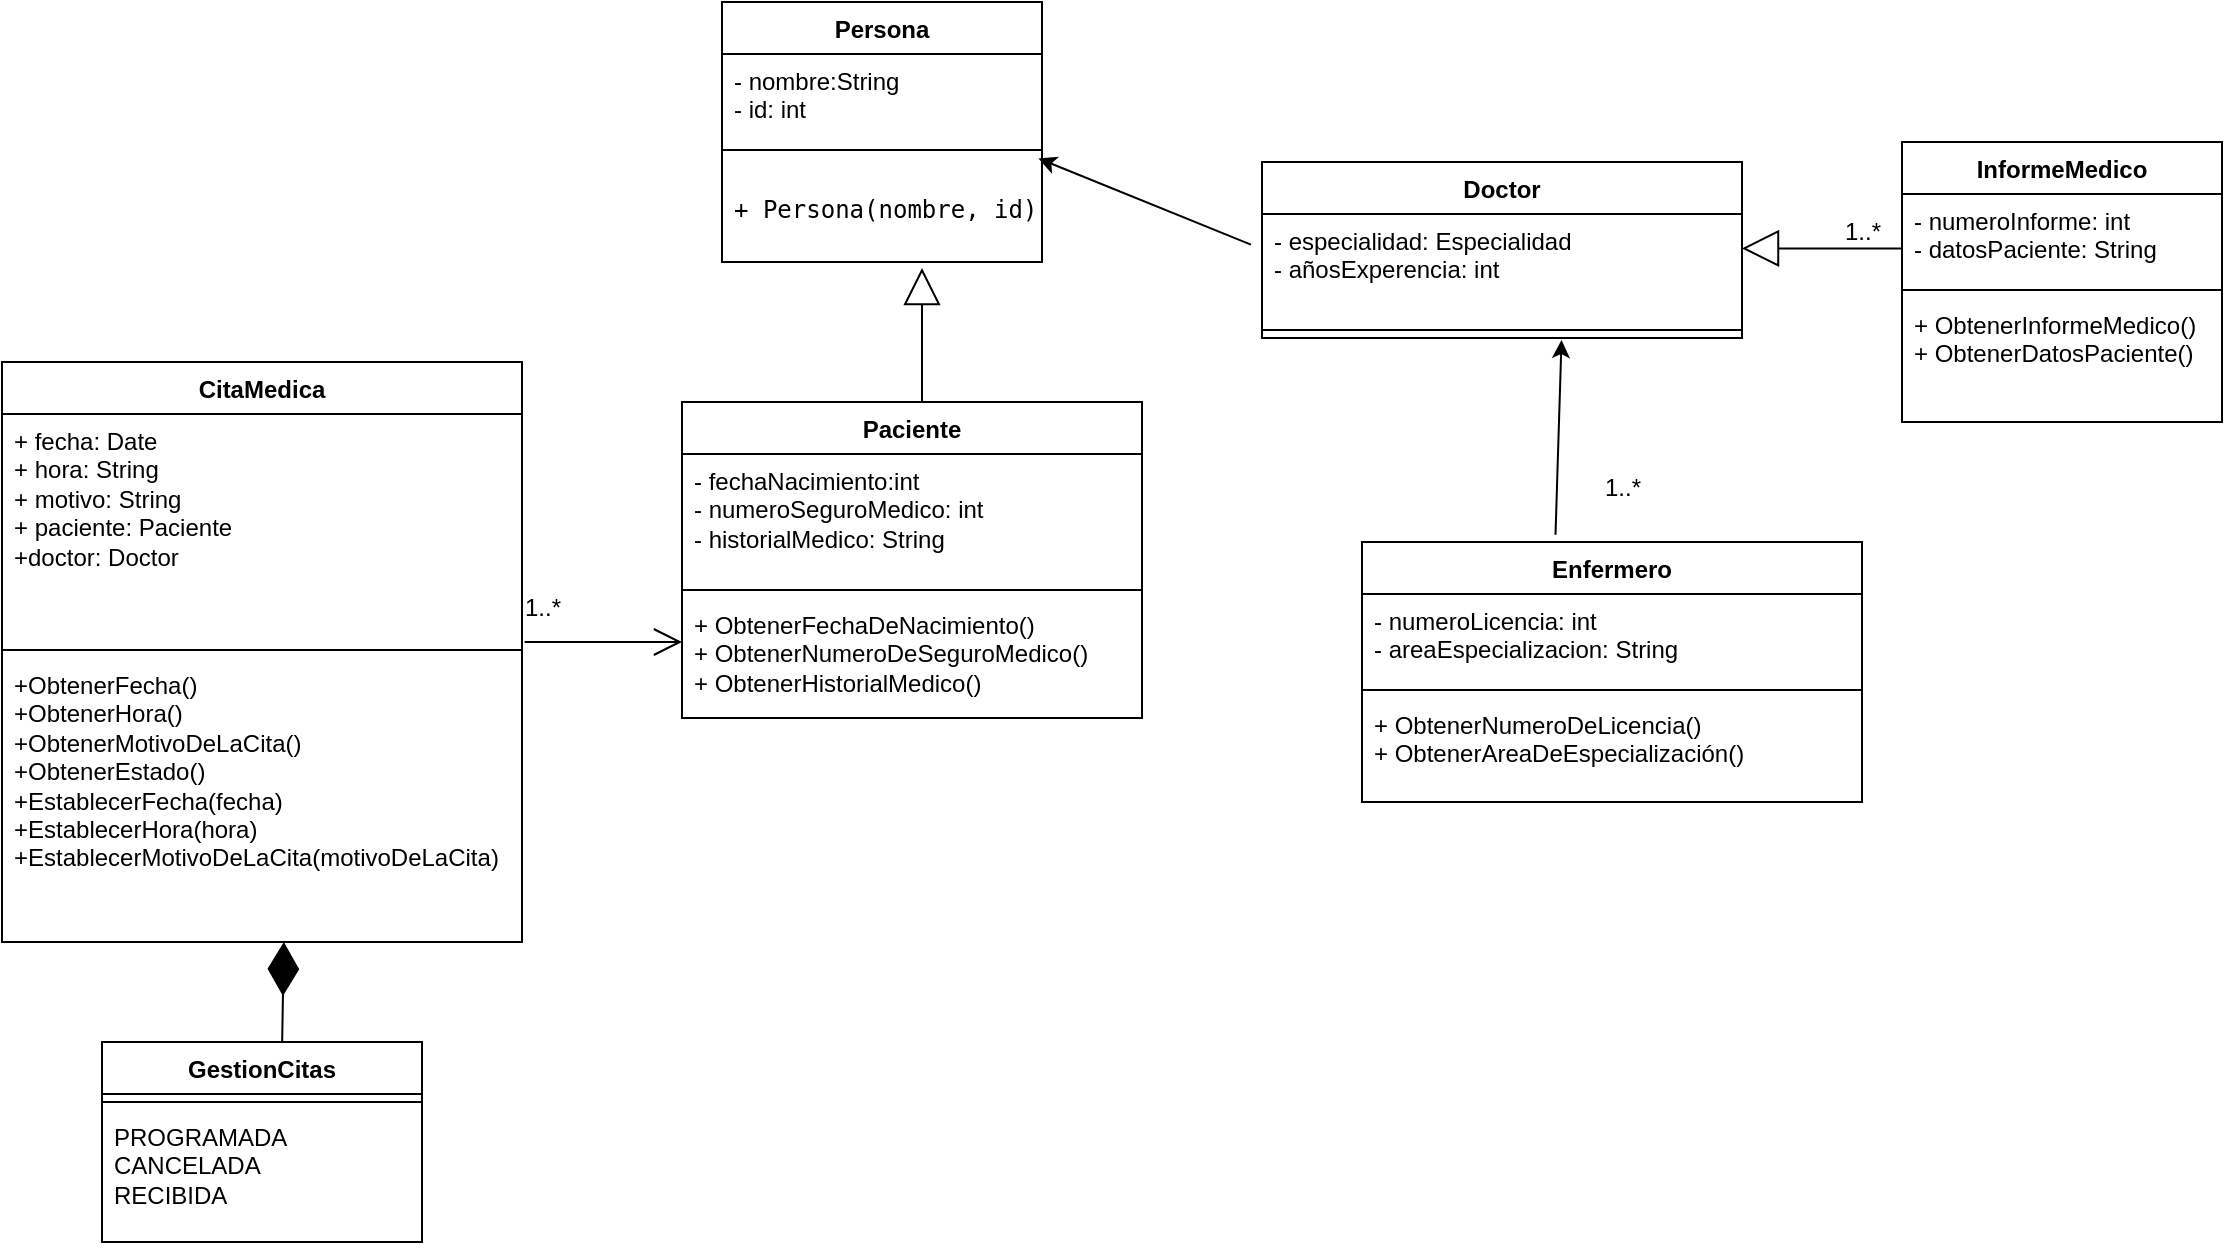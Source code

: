 <mxfile version="24.4.0" type="github">
  <diagram name="Página-1" id="jeI3qgtY-J405n5xUrlL">
    <mxGraphModel dx="926" dy="486" grid="1" gridSize="10" guides="1" tooltips="1" connect="1" arrows="1" fold="1" page="1" pageScale="1" pageWidth="3300" pageHeight="2339" math="0" shadow="0">
      <root>
        <mxCell id="0" />
        <mxCell id="1" parent="0" />
        <mxCell id="4AoyNDgUCIslxURrZOKb-1" value="Persona" style="swimlane;fontStyle=1;align=center;verticalAlign=top;childLayout=stackLayout;horizontal=1;startSize=26;horizontalStack=0;resizeParent=1;resizeParentMax=0;resizeLast=0;collapsible=1;marginBottom=0;whiteSpace=wrap;html=1;" vertex="1" parent="1">
          <mxGeometry x="420" y="40" width="160" height="130" as="geometry" />
        </mxCell>
        <mxCell id="4AoyNDgUCIslxURrZOKb-2" value="&lt;div&gt;- nombre:String&lt;/div&gt;&lt;div&gt;- id: int&lt;/div&gt;&lt;div&gt;&lt;br&gt;&lt;/div&gt;" style="text;strokeColor=none;fillColor=none;align=left;verticalAlign=top;spacingLeft=4;spacingRight=4;overflow=hidden;rotatable=0;points=[[0,0.5],[1,0.5]];portConstraint=eastwest;whiteSpace=wrap;html=1;" vertex="1" parent="4AoyNDgUCIslxURrZOKb-1">
          <mxGeometry y="26" width="160" height="44" as="geometry" />
        </mxCell>
        <mxCell id="4AoyNDgUCIslxURrZOKb-3" value="" style="line;strokeWidth=1;fillColor=none;align=left;verticalAlign=middle;spacingTop=-1;spacingLeft=3;spacingRight=3;rotatable=0;labelPosition=right;points=[];portConstraint=eastwest;strokeColor=inherit;" vertex="1" parent="4AoyNDgUCIslxURrZOKb-1">
          <mxGeometry y="70" width="160" height="8" as="geometry" />
        </mxCell>
        <mxCell id="4AoyNDgUCIslxURrZOKb-4" value="&lt;pre&gt;&lt;code class=&quot;!whitespace-pre hljs language-plaintext&quot;&gt;+ Persona(nombre, id)&lt;/code&gt;&lt;/pre&gt;" style="text;strokeColor=none;fillColor=none;align=left;verticalAlign=top;spacingLeft=4;spacingRight=4;overflow=hidden;rotatable=0;points=[[0,0.5],[1,0.5]];portConstraint=eastwest;whiteSpace=wrap;html=1;" vertex="1" parent="4AoyNDgUCIslxURrZOKb-1">
          <mxGeometry y="78" width="160" height="52" as="geometry" />
        </mxCell>
        <mxCell id="4AoyNDgUCIslxURrZOKb-5" value="" style="endArrow=block;endSize=16;endFill=0;html=1;rounded=0;entryX=0.625;entryY=1.058;entryDx=0;entryDy=0;entryPerimeter=0;" edge="1" parent="1" target="4AoyNDgUCIslxURrZOKb-4">
          <mxGeometry width="160" relative="1" as="geometry">
            <mxPoint x="520" y="240" as="sourcePoint" />
            <mxPoint x="540" y="210" as="targetPoint" />
          </mxGeometry>
        </mxCell>
        <mxCell id="4AoyNDgUCIslxURrZOKb-14" value="Paciente" style="swimlane;fontStyle=1;align=center;verticalAlign=top;childLayout=stackLayout;horizontal=1;startSize=26;horizontalStack=0;resizeParent=1;resizeParentMax=0;resizeLast=0;collapsible=1;marginBottom=0;whiteSpace=wrap;html=1;" vertex="1" parent="1">
          <mxGeometry x="400" y="240" width="230" height="158" as="geometry" />
        </mxCell>
        <mxCell id="4AoyNDgUCIslxURrZOKb-15" value="&lt;div&gt;- fechaNacimiento:int&lt;/div&gt;&lt;div&gt;- numeroSeguroMedico: int&lt;/div&gt;&lt;div&gt;- historialMedico: String&lt;/div&gt;" style="text;strokeColor=none;fillColor=none;align=left;verticalAlign=top;spacingLeft=4;spacingRight=4;overflow=hidden;rotatable=0;points=[[0,0.5],[1,0.5]];portConstraint=eastwest;whiteSpace=wrap;html=1;" vertex="1" parent="4AoyNDgUCIslxURrZOKb-14">
          <mxGeometry y="26" width="230" height="64" as="geometry" />
        </mxCell>
        <mxCell id="4AoyNDgUCIslxURrZOKb-16" value="" style="line;strokeWidth=1;fillColor=none;align=left;verticalAlign=middle;spacingTop=-1;spacingLeft=3;spacingRight=3;rotatable=0;labelPosition=right;points=[];portConstraint=eastwest;strokeColor=inherit;" vertex="1" parent="4AoyNDgUCIslxURrZOKb-14">
          <mxGeometry y="90" width="230" height="8" as="geometry" />
        </mxCell>
        <mxCell id="4AoyNDgUCIslxURrZOKb-17" value="+ ObtenerFechaDeNacimiento()&lt;br&gt;+ ObtenerNumeroDeSeguroMedico()&lt;br&gt;+ ObtenerHistorialMedico()&lt;div&gt;&lt;br/&gt;&lt;/div&gt;" style="text;strokeColor=none;fillColor=none;align=left;verticalAlign=top;spacingLeft=4;spacingRight=4;overflow=hidden;rotatable=0;points=[[0,0.5],[1,0.5]];portConstraint=eastwest;whiteSpace=wrap;html=1;" vertex="1" parent="4AoyNDgUCIslxURrZOKb-14">
          <mxGeometry y="98" width="230" height="60" as="geometry" />
        </mxCell>
        <mxCell id="4AoyNDgUCIslxURrZOKb-25" value="Doctor" style="swimlane;fontStyle=1;align=center;verticalAlign=top;childLayout=stackLayout;horizontal=1;startSize=26;horizontalStack=0;resizeParent=1;resizeParentMax=0;resizeLast=0;collapsible=1;marginBottom=0;whiteSpace=wrap;html=1;" vertex="1" parent="1">
          <mxGeometry x="690" y="120" width="240" height="88" as="geometry" />
        </mxCell>
        <mxCell id="4AoyNDgUCIslxURrZOKb-26" value="&lt;div&gt;- especialidad: Especialidad &lt;br&gt;&lt;/div&gt;&lt;div&gt;- añosExperencia: int&lt;br&gt;&lt;/div&gt;" style="text;strokeColor=none;fillColor=none;align=left;verticalAlign=top;spacingLeft=4;spacingRight=4;overflow=hidden;rotatable=0;points=[[0,0.5],[1,0.5]];portConstraint=eastwest;whiteSpace=wrap;html=1;" vertex="1" parent="4AoyNDgUCIslxURrZOKb-25">
          <mxGeometry y="26" width="240" height="54" as="geometry" />
        </mxCell>
        <mxCell id="4AoyNDgUCIslxURrZOKb-27" value="" style="line;strokeWidth=1;fillColor=none;align=left;verticalAlign=middle;spacingTop=-1;spacingLeft=3;spacingRight=3;rotatable=0;labelPosition=right;points=[];portConstraint=eastwest;strokeColor=inherit;" vertex="1" parent="4AoyNDgUCIslxURrZOKb-25">
          <mxGeometry y="80" width="240" height="8" as="geometry" />
        </mxCell>
        <mxCell id="4AoyNDgUCIslxURrZOKb-31" value="Enfermero" style="swimlane;fontStyle=1;align=center;verticalAlign=top;childLayout=stackLayout;horizontal=1;startSize=26;horizontalStack=0;resizeParent=1;resizeParentMax=0;resizeLast=0;collapsible=1;marginBottom=0;whiteSpace=wrap;html=1;" vertex="1" parent="1">
          <mxGeometry x="740" y="310" width="250" height="130" as="geometry" />
        </mxCell>
        <mxCell id="4AoyNDgUCIslxURrZOKb-32" value="&lt;div&gt;- numeroLicencia: int&lt;/div&gt;&lt;div&gt;- areaEspecializacion: String&lt;br&gt;&lt;/div&gt;" style="text;strokeColor=none;fillColor=none;align=left;verticalAlign=top;spacingLeft=4;spacingRight=4;overflow=hidden;rotatable=0;points=[[0,0.5],[1,0.5]];portConstraint=eastwest;whiteSpace=wrap;html=1;" vertex="1" parent="4AoyNDgUCIslxURrZOKb-31">
          <mxGeometry y="26" width="250" height="44" as="geometry" />
        </mxCell>
        <mxCell id="4AoyNDgUCIslxURrZOKb-33" value="" style="line;strokeWidth=1;fillColor=none;align=left;verticalAlign=middle;spacingTop=-1;spacingLeft=3;spacingRight=3;rotatable=0;labelPosition=right;points=[];portConstraint=eastwest;strokeColor=inherit;" vertex="1" parent="4AoyNDgUCIslxURrZOKb-31">
          <mxGeometry y="70" width="250" height="8" as="geometry" />
        </mxCell>
        <mxCell id="4AoyNDgUCIslxURrZOKb-34" value="+ ObtenerNumeroDeLicencia()&lt;br&gt;+ ObtenerAreaDeEspecialización()" style="text;strokeColor=none;fillColor=none;align=left;verticalAlign=top;spacingLeft=4;spacingRight=4;overflow=hidden;rotatable=0;points=[[0,0.5],[1,0.5]];portConstraint=eastwest;whiteSpace=wrap;html=1;" vertex="1" parent="4AoyNDgUCIslxURrZOKb-31">
          <mxGeometry y="78" width="250" height="52" as="geometry" />
        </mxCell>
        <mxCell id="4AoyNDgUCIslxURrZOKb-37" value="CitaMedica" style="swimlane;fontStyle=1;align=center;verticalAlign=top;childLayout=stackLayout;horizontal=1;startSize=26;horizontalStack=0;resizeParent=1;resizeParentMax=0;resizeLast=0;collapsible=1;marginBottom=0;whiteSpace=wrap;html=1;" vertex="1" parent="1">
          <mxGeometry x="60" y="220" width="260" height="290" as="geometry" />
        </mxCell>
        <mxCell id="4AoyNDgUCIslxURrZOKb-38" value="+ fecha: Date&lt;br&gt;+ hora: String &amp;nbsp;&lt;br&gt;+ motivo: String&amp;nbsp; &lt;br&gt;+ paciente: Paciente&amp;nbsp;&amp;nbsp;&amp;nbsp; &amp;nbsp;&lt;br&gt;+doctor: Doctor&amp;nbsp;&amp;nbsp; " style="text;strokeColor=none;fillColor=none;align=left;verticalAlign=top;spacingLeft=4;spacingRight=4;overflow=hidden;rotatable=0;points=[[0,0.5],[1,0.5]];portConstraint=eastwest;whiteSpace=wrap;html=1;" vertex="1" parent="4AoyNDgUCIslxURrZOKb-37">
          <mxGeometry y="26" width="260" height="114" as="geometry" />
        </mxCell>
        <mxCell id="4AoyNDgUCIslxURrZOKb-39" value="" style="line;strokeWidth=1;fillColor=none;align=left;verticalAlign=middle;spacingTop=-1;spacingLeft=3;spacingRight=3;rotatable=0;labelPosition=right;points=[];portConstraint=eastwest;strokeColor=inherit;" vertex="1" parent="4AoyNDgUCIslxURrZOKb-37">
          <mxGeometry y="140" width="260" height="8" as="geometry" />
        </mxCell>
        <mxCell id="4AoyNDgUCIslxURrZOKb-40" value="+ObtenerFecha()&lt;br&gt;+ObtenerHora()&lt;br&gt;+ObtenerMotivoDeLaCita()&lt;br&gt;+ObtenerEstado()&lt;br&gt;+EstablecerFecha(fecha)&lt;br&gt;+EstablecerHora(hora)&lt;br&gt;+EstablecerMotivoDeLaCita(motivoDeLaCita)" style="text;strokeColor=none;fillColor=none;align=left;verticalAlign=top;spacingLeft=4;spacingRight=4;overflow=hidden;rotatable=0;points=[[0,0.5],[1,0.5]];portConstraint=eastwest;whiteSpace=wrap;html=1;" vertex="1" parent="4AoyNDgUCIslxURrZOKb-37">
          <mxGeometry y="148" width="260" height="142" as="geometry" />
        </mxCell>
        <mxCell id="4AoyNDgUCIslxURrZOKb-42" value="" style="endArrow=open;endFill=1;endSize=12;html=1;rounded=0;exitX=1.005;exitY=1;exitDx=0;exitDy=0;exitPerimeter=0;" edge="1" parent="1" source="4AoyNDgUCIslxURrZOKb-38">
          <mxGeometry width="160" relative="1" as="geometry">
            <mxPoint x="380" y="360" as="sourcePoint" />
            <mxPoint x="400" y="360" as="targetPoint" />
          </mxGeometry>
        </mxCell>
        <mxCell id="4AoyNDgUCIslxURrZOKb-43" value="InformeMedico" style="swimlane;fontStyle=1;align=center;verticalAlign=top;childLayout=stackLayout;horizontal=1;startSize=26;horizontalStack=0;resizeParent=1;resizeParentMax=0;resizeLast=0;collapsible=1;marginBottom=0;whiteSpace=wrap;html=1;" vertex="1" parent="1">
          <mxGeometry x="1010" y="110" width="160" height="140" as="geometry" />
        </mxCell>
        <mxCell id="4AoyNDgUCIslxURrZOKb-44" value="&lt;div&gt;- numeroInforme: int&lt;/div&gt;&lt;div&gt;- datosPaciente: String&lt;br&gt;&lt;/div&gt;" style="text;strokeColor=none;fillColor=none;align=left;verticalAlign=top;spacingLeft=4;spacingRight=4;overflow=hidden;rotatable=0;points=[[0,0.5],[1,0.5]];portConstraint=eastwest;whiteSpace=wrap;html=1;" vertex="1" parent="4AoyNDgUCIslxURrZOKb-43">
          <mxGeometry y="26" width="160" height="44" as="geometry" />
        </mxCell>
        <mxCell id="4AoyNDgUCIslxURrZOKb-45" value="" style="line;strokeWidth=1;fillColor=none;align=left;verticalAlign=middle;spacingTop=-1;spacingLeft=3;spacingRight=3;rotatable=0;labelPosition=right;points=[];portConstraint=eastwest;strokeColor=inherit;" vertex="1" parent="4AoyNDgUCIslxURrZOKb-43">
          <mxGeometry y="70" width="160" height="8" as="geometry" />
        </mxCell>
        <mxCell id="4AoyNDgUCIslxURrZOKb-46" value="&lt;div&gt;+ ObtenerInformeMedico()&lt;/div&gt;&lt;div&gt;+ ObtenerDatosPaciente()&lt;br&gt;&lt;/div&gt;" style="text;strokeColor=none;fillColor=none;align=left;verticalAlign=top;spacingLeft=4;spacingRight=4;overflow=hidden;rotatable=0;points=[[0,0.5],[1,0.5]];portConstraint=eastwest;whiteSpace=wrap;html=1;" vertex="1" parent="4AoyNDgUCIslxURrZOKb-43">
          <mxGeometry y="78" width="160" height="62" as="geometry" />
        </mxCell>
        <mxCell id="4AoyNDgUCIslxURrZOKb-47" value="" style="endArrow=block;endSize=16;endFill=0;html=1;rounded=0;" edge="1" parent="1">
          <mxGeometry width="160" relative="1" as="geometry">
            <mxPoint x="1010" y="163.23" as="sourcePoint" />
            <mxPoint x="930" y="163.23" as="targetPoint" />
            <Array as="points" />
          </mxGeometry>
        </mxCell>
        <mxCell id="4AoyNDgUCIslxURrZOKb-48" value="GestionCitas" style="swimlane;fontStyle=1;align=center;verticalAlign=top;childLayout=stackLayout;horizontal=1;startSize=26;horizontalStack=0;resizeParent=1;resizeParentMax=0;resizeLast=0;collapsible=1;marginBottom=0;whiteSpace=wrap;html=1;" vertex="1" parent="1">
          <mxGeometry x="110" y="560" width="160" height="100" as="geometry" />
        </mxCell>
        <mxCell id="4AoyNDgUCIslxURrZOKb-50" value="" style="line;strokeWidth=1;fillColor=none;align=left;verticalAlign=middle;spacingTop=-1;spacingLeft=3;spacingRight=3;rotatable=0;labelPosition=right;points=[];portConstraint=eastwest;strokeColor=inherit;" vertex="1" parent="4AoyNDgUCIslxURrZOKb-48">
          <mxGeometry y="26" width="160" height="8" as="geometry" />
        </mxCell>
        <mxCell id="4AoyNDgUCIslxURrZOKb-51" value="&lt;div&gt;PROGRAMADA&lt;/div&gt;&lt;div&gt;CANCELADA &lt;br&gt;&lt;/div&gt;&lt;div&gt;RECIBIDA&lt;br&gt;&lt;/div&gt;" style="text;strokeColor=none;fillColor=none;align=left;verticalAlign=top;spacingLeft=4;spacingRight=4;overflow=hidden;rotatable=0;points=[[0,0.5],[1,0.5]];portConstraint=eastwest;whiteSpace=wrap;html=1;" vertex="1" parent="4AoyNDgUCIslxURrZOKb-48">
          <mxGeometry y="34" width="160" height="66" as="geometry" />
        </mxCell>
        <mxCell id="4AoyNDgUCIslxURrZOKb-53" value="" style="endArrow=diamondThin;endFill=1;endSize=24;html=1;rounded=0;entryX=0.542;entryY=1;entryDx=0;entryDy=0;entryPerimeter=0;exitX=0.563;exitY=0;exitDx=0;exitDy=0;exitPerimeter=0;" edge="1" parent="1" source="4AoyNDgUCIslxURrZOKb-48" target="4AoyNDgUCIslxURrZOKb-40">
          <mxGeometry width="160" relative="1" as="geometry">
            <mxPoint x="200" y="550" as="sourcePoint" />
            <mxPoint x="540" y="470" as="targetPoint" />
          </mxGeometry>
        </mxCell>
        <mxCell id="4AoyNDgUCIslxURrZOKb-58" value="1..*" style="text;html=1;align=center;verticalAlign=middle;resizable=0;points=[];autosize=1;strokeColor=none;fillColor=none;" vertex="1" parent="1">
          <mxGeometry x="310" y="328" width="40" height="30" as="geometry" />
        </mxCell>
        <mxCell id="4AoyNDgUCIslxURrZOKb-59" value="1..*" style="text;html=1;align=center;verticalAlign=middle;resizable=0;points=[];autosize=1;strokeColor=none;fillColor=none;" vertex="1" parent="1">
          <mxGeometry x="970" y="140" width="40" height="30" as="geometry" />
        </mxCell>
        <mxCell id="4AoyNDgUCIslxURrZOKb-60" value="" style="endArrow=classic;html=1;rounded=0;entryX=0.989;entryY=0.004;entryDx=0;entryDy=0;entryPerimeter=0;exitX=-0.023;exitY=0.283;exitDx=0;exitDy=0;exitPerimeter=0;" edge="1" parent="1" source="4AoyNDgUCIslxURrZOKb-26" target="4AoyNDgUCIslxURrZOKb-4">
          <mxGeometry width="50" height="50" relative="1" as="geometry">
            <mxPoint x="970" y="500" as="sourcePoint" />
            <mxPoint x="1020" y="450" as="targetPoint" />
          </mxGeometry>
        </mxCell>
        <mxCell id="4AoyNDgUCIslxURrZOKb-63" value="" style="endArrow=classic;html=1;rounded=0;exitX=0.387;exitY=-0.028;exitDx=0;exitDy=0;exitPerimeter=0;entryX=0.624;entryY=1.125;entryDx=0;entryDy=0;entryPerimeter=0;" edge="1" parent="1" source="4AoyNDgUCIslxURrZOKb-31" target="4AoyNDgUCIslxURrZOKb-27">
          <mxGeometry width="50" height="50" relative="1" as="geometry">
            <mxPoint x="970" y="360" as="sourcePoint" />
            <mxPoint x="1020" y="310" as="targetPoint" />
          </mxGeometry>
        </mxCell>
        <mxCell id="4AoyNDgUCIslxURrZOKb-64" value="1..*" style="text;html=1;align=center;verticalAlign=middle;resizable=0;points=[];autosize=1;strokeColor=none;fillColor=none;" vertex="1" parent="1">
          <mxGeometry x="850" y="268" width="40" height="30" as="geometry" />
        </mxCell>
      </root>
    </mxGraphModel>
  </diagram>
</mxfile>
